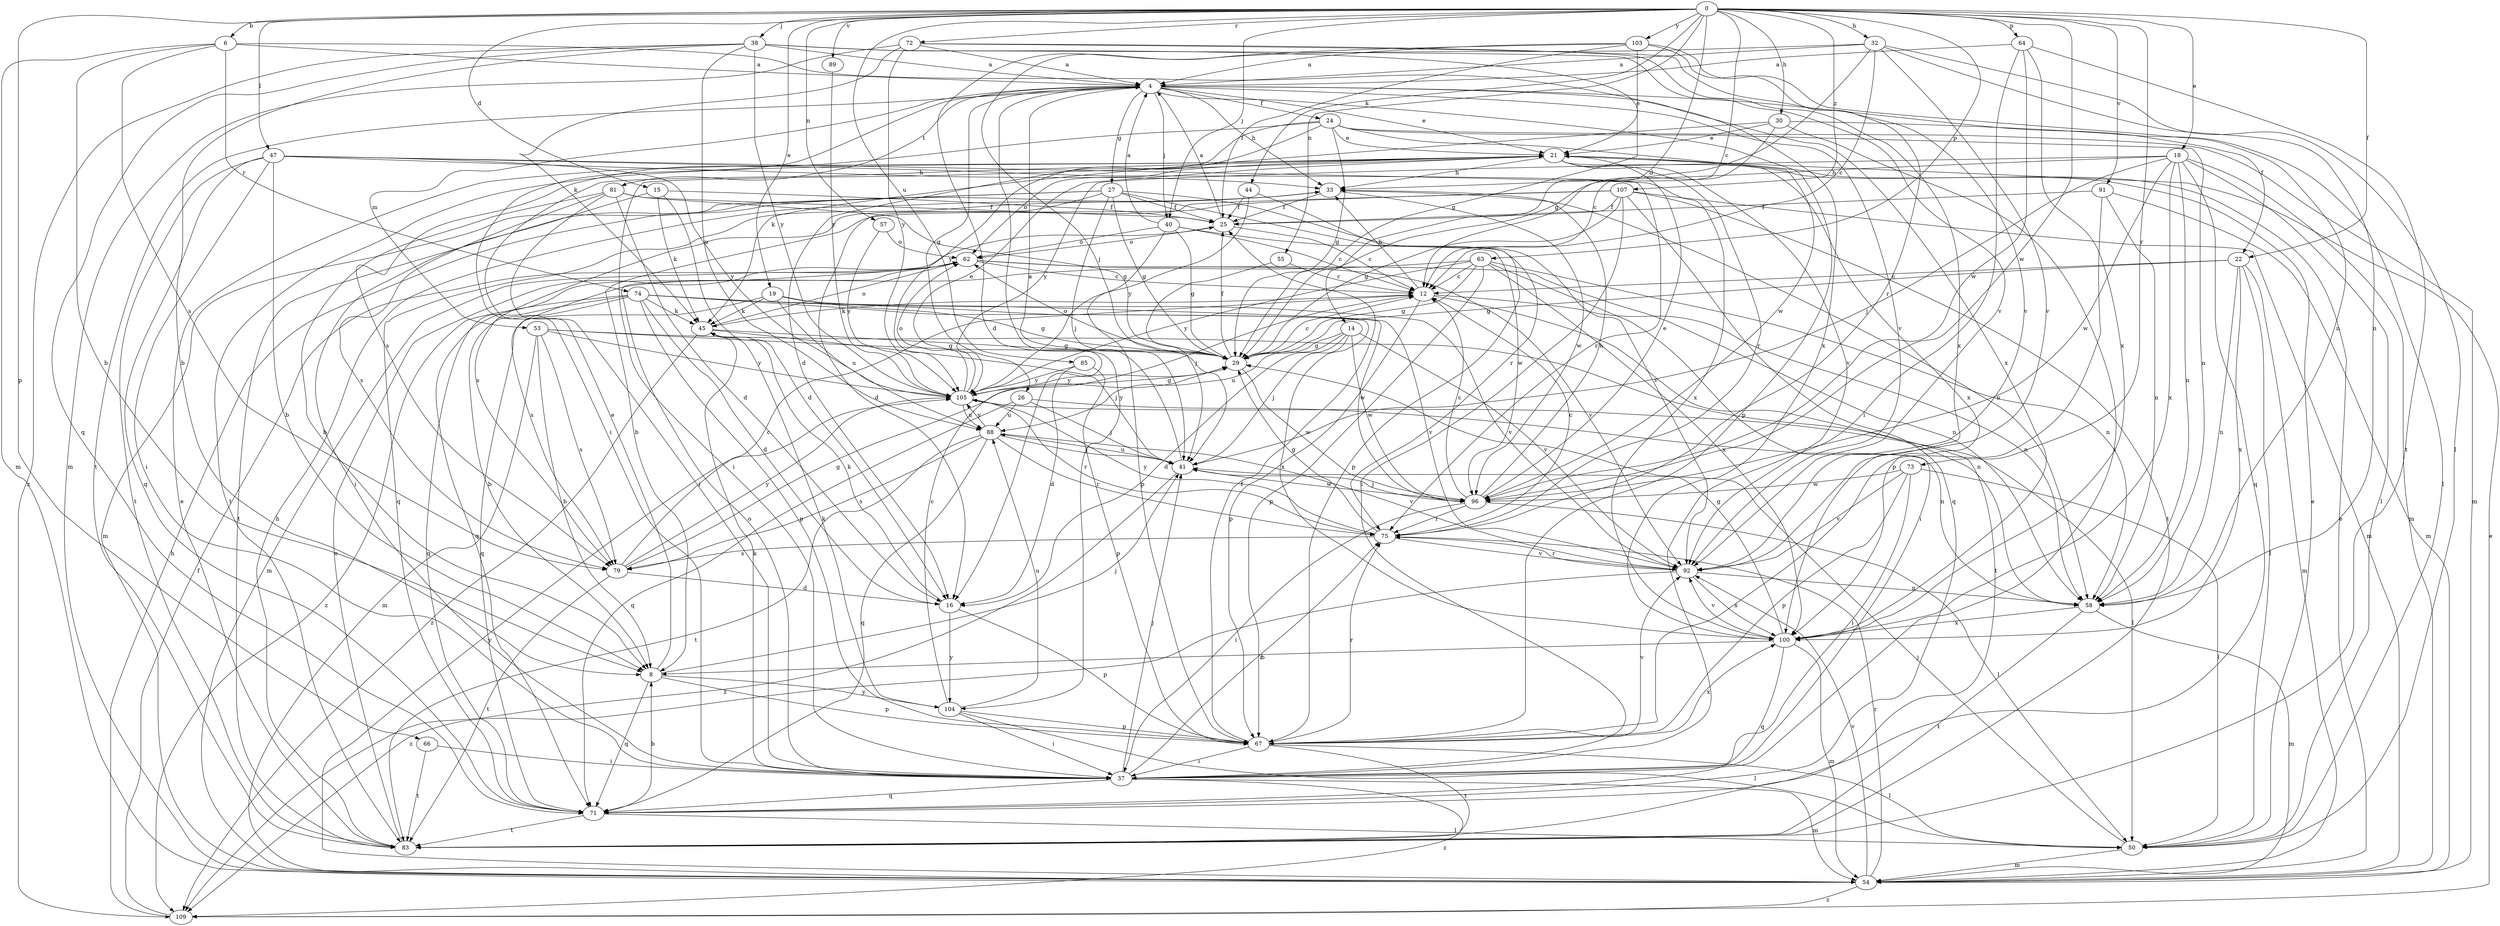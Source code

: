 strict digraph  {
0;
4;
6;
8;
12;
14;
15;
16;
18;
19;
21;
22;
24;
25;
26;
27;
29;
30;
32;
33;
37;
38;
40;
41;
44;
45;
47;
50;
53;
54;
55;
57;
58;
62;
63;
64;
66;
67;
71;
72;
73;
74;
75;
79;
81;
83;
85;
88;
89;
91;
92;
96;
100;
103;
104;
105;
107;
109;
0 -> 6  [label=b];
0 -> 12  [label=c];
0 -> 14  [label=d];
0 -> 15  [label=d];
0 -> 18  [label=e];
0 -> 19  [label=e];
0 -> 22  [label=f];
0 -> 30  [label=h];
0 -> 32  [label=h];
0 -> 38  [label=j];
0 -> 40  [label=j];
0 -> 44  [label=k];
0 -> 47  [label=l];
0 -> 55  [label=n];
0 -> 57  [label=n];
0 -> 63  [label=p];
0 -> 64  [label=p];
0 -> 66  [label=p];
0 -> 72  [label=r];
0 -> 73  [label=r];
0 -> 85  [label=u];
0 -> 89  [label=v];
0 -> 91  [label=v];
0 -> 96  [label=w];
0 -> 103  [label=y];
0 -> 107  [label=z];
4 -> 21  [label=e];
4 -> 22  [label=f];
4 -> 24  [label=f];
4 -> 26  [label=g];
4 -> 27  [label=g];
4 -> 33  [label=h];
4 -> 37  [label=i];
4 -> 40  [label=j];
4 -> 53  [label=m];
4 -> 67  [label=p];
4 -> 81  [label=t];
4 -> 83  [label=t];
4 -> 92  [label=v];
4 -> 100  [label=x];
4 -> 104  [label=y];
6 -> 4  [label=a];
6 -> 8  [label=b];
6 -> 54  [label=m];
6 -> 74  [label=r];
6 -> 79  [label=s];
6 -> 100  [label=x];
8 -> 21  [label=e];
8 -> 41  [label=j];
8 -> 67  [label=p];
8 -> 71  [label=q];
8 -> 104  [label=y];
12 -> 33  [label=h];
12 -> 45  [label=k];
12 -> 58  [label=n];
12 -> 67  [label=p];
12 -> 83  [label=t];
14 -> 16  [label=d];
14 -> 29  [label=g];
14 -> 41  [label=j];
14 -> 88  [label=u];
14 -> 92  [label=v];
14 -> 96  [label=w];
15 -> 16  [label=d];
15 -> 25  [label=f];
15 -> 37  [label=i];
15 -> 45  [label=k];
16 -> 45  [label=k];
16 -> 67  [label=p];
16 -> 104  [label=y];
18 -> 33  [label=h];
18 -> 41  [label=j];
18 -> 50  [label=l];
18 -> 54  [label=m];
18 -> 58  [label=n];
18 -> 71  [label=q];
18 -> 96  [label=w];
18 -> 100  [label=x];
18 -> 105  [label=y];
19 -> 29  [label=g];
19 -> 45  [label=k];
19 -> 71  [label=q];
19 -> 88  [label=u];
19 -> 92  [label=v];
21 -> 33  [label=h];
21 -> 37  [label=i];
21 -> 62  [label=o];
21 -> 75  [label=r];
21 -> 83  [label=t];
21 -> 92  [label=v];
21 -> 100  [label=x];
22 -> 12  [label=c];
22 -> 29  [label=g];
22 -> 50  [label=l];
22 -> 54  [label=m];
22 -> 58  [label=n];
22 -> 100  [label=x];
24 -> 16  [label=d];
24 -> 21  [label=e];
24 -> 29  [label=g];
24 -> 54  [label=m];
24 -> 58  [label=n];
24 -> 79  [label=s];
24 -> 96  [label=w];
24 -> 105  [label=y];
25 -> 4  [label=a];
25 -> 12  [label=c];
25 -> 62  [label=o];
26 -> 41  [label=j];
26 -> 58  [label=n];
26 -> 71  [label=q];
26 -> 88  [label=u];
27 -> 16  [label=d];
27 -> 25  [label=f];
27 -> 29  [label=g];
27 -> 41  [label=j];
27 -> 54  [label=m];
27 -> 75  [label=r];
27 -> 83  [label=t];
27 -> 92  [label=v];
29 -> 12  [label=c];
29 -> 25  [label=f];
29 -> 62  [label=o];
29 -> 96  [label=w];
29 -> 105  [label=y];
30 -> 12  [label=c];
30 -> 21  [label=e];
30 -> 37  [label=i];
30 -> 45  [label=k];
30 -> 50  [label=l];
32 -> 4  [label=a];
32 -> 12  [label=c];
32 -> 16  [label=d];
32 -> 29  [label=g];
32 -> 50  [label=l];
32 -> 58  [label=n];
32 -> 92  [label=v];
33 -> 25  [label=f];
33 -> 58  [label=n];
33 -> 71  [label=q];
33 -> 96  [label=w];
37 -> 41  [label=j];
37 -> 45  [label=k];
37 -> 54  [label=m];
37 -> 62  [label=o];
37 -> 71  [label=q];
37 -> 75  [label=r];
37 -> 109  [label=z];
38 -> 4  [label=a];
38 -> 8  [label=b];
38 -> 21  [label=e];
38 -> 71  [label=q];
38 -> 88  [label=u];
38 -> 92  [label=v];
38 -> 105  [label=y];
38 -> 109  [label=z];
40 -> 4  [label=a];
40 -> 12  [label=c];
40 -> 29  [label=g];
40 -> 62  [label=o];
40 -> 67  [label=p];
40 -> 96  [label=w];
41 -> 4  [label=a];
41 -> 88  [label=u];
41 -> 96  [label=w];
41 -> 109  [label=z];
44 -> 25  [label=f];
44 -> 67  [label=p];
44 -> 105  [label=y];
45 -> 29  [label=g];
45 -> 41  [label=j];
45 -> 62  [label=o];
45 -> 109  [label=z];
47 -> 8  [label=b];
47 -> 33  [label=h];
47 -> 37  [label=i];
47 -> 71  [label=q];
47 -> 75  [label=r];
47 -> 83  [label=t];
47 -> 100  [label=x];
47 -> 105  [label=y];
50 -> 21  [label=e];
50 -> 41  [label=j];
50 -> 54  [label=m];
53 -> 8  [label=b];
53 -> 29  [label=g];
53 -> 54  [label=m];
53 -> 58  [label=n];
53 -> 79  [label=s];
53 -> 105  [label=y];
54 -> 21  [label=e];
54 -> 75  [label=r];
54 -> 92  [label=v];
54 -> 105  [label=y];
54 -> 109  [label=z];
55 -> 12  [label=c];
55 -> 41  [label=j];
57 -> 62  [label=o];
57 -> 105  [label=y];
58 -> 54  [label=m];
58 -> 83  [label=t];
58 -> 100  [label=x];
62 -> 12  [label=c];
62 -> 54  [label=m];
62 -> 58  [label=n];
62 -> 71  [label=q];
62 -> 92  [label=v];
63 -> 12  [label=c];
63 -> 29  [label=g];
63 -> 37  [label=i];
63 -> 58  [label=n];
63 -> 67  [label=p];
63 -> 79  [label=s];
63 -> 100  [label=x];
63 -> 105  [label=y];
64 -> 4  [label=a];
64 -> 37  [label=i];
64 -> 83  [label=t];
64 -> 96  [label=w];
64 -> 100  [label=x];
66 -> 37  [label=i];
66 -> 83  [label=t];
67 -> 25  [label=f];
67 -> 37  [label=i];
67 -> 50  [label=l];
67 -> 75  [label=r];
67 -> 83  [label=t];
67 -> 92  [label=v];
67 -> 100  [label=x];
71 -> 8  [label=b];
71 -> 50  [label=l];
71 -> 83  [label=t];
72 -> 4  [label=a];
72 -> 45  [label=k];
72 -> 54  [label=m];
72 -> 92  [label=v];
72 -> 100  [label=x];
72 -> 105  [label=y];
73 -> 37  [label=i];
73 -> 50  [label=l];
73 -> 67  [label=p];
73 -> 92  [label=v];
73 -> 96  [label=w];
74 -> 8  [label=b];
74 -> 16  [label=d];
74 -> 45  [label=k];
74 -> 67  [label=p];
74 -> 71  [label=q];
74 -> 92  [label=v];
74 -> 96  [label=w];
74 -> 100  [label=x];
74 -> 109  [label=z];
75 -> 12  [label=c];
75 -> 29  [label=g];
75 -> 79  [label=s];
75 -> 92  [label=v];
75 -> 105  [label=y];
79 -> 12  [label=c];
79 -> 16  [label=d];
79 -> 29  [label=g];
79 -> 83  [label=t];
79 -> 105  [label=y];
81 -> 8  [label=b];
81 -> 16  [label=d];
81 -> 25  [label=f];
81 -> 29  [label=g];
81 -> 37  [label=i];
81 -> 79  [label=s];
83 -> 21  [label=e];
83 -> 33  [label=h];
83 -> 62  [label=o];
85 -> 16  [label=d];
85 -> 67  [label=p];
85 -> 105  [label=y];
88 -> 41  [label=j];
88 -> 71  [label=q];
88 -> 75  [label=r];
88 -> 79  [label=s];
88 -> 83  [label=t];
88 -> 92  [label=v];
88 -> 105  [label=y];
89 -> 105  [label=y];
91 -> 25  [label=f];
91 -> 54  [label=m];
91 -> 58  [label=n];
91 -> 67  [label=p];
92 -> 58  [label=n];
92 -> 75  [label=r];
92 -> 100  [label=x];
92 -> 109  [label=z];
96 -> 12  [label=c];
96 -> 21  [label=e];
96 -> 33  [label=h];
96 -> 37  [label=i];
96 -> 41  [label=j];
96 -> 50  [label=l];
96 -> 75  [label=r];
100 -> 8  [label=b];
100 -> 29  [label=g];
100 -> 54  [label=m];
100 -> 71  [label=q];
100 -> 92  [label=v];
103 -> 4  [label=a];
103 -> 25  [label=f];
103 -> 29  [label=g];
103 -> 41  [label=j];
103 -> 58  [label=n];
103 -> 75  [label=r];
104 -> 12  [label=c];
104 -> 37  [label=i];
104 -> 45  [label=k];
104 -> 50  [label=l];
104 -> 67  [label=p];
104 -> 88  [label=u];
105 -> 21  [label=e];
105 -> 29  [label=g];
105 -> 50  [label=l];
105 -> 62  [label=o];
105 -> 75  [label=r];
105 -> 88  [label=u];
107 -> 8  [label=b];
107 -> 25  [label=f];
107 -> 29  [label=g];
107 -> 37  [label=i];
107 -> 54  [label=m];
107 -> 71  [label=q];
107 -> 79  [label=s];
107 -> 83  [label=t];
109 -> 21  [label=e];
109 -> 25  [label=f];
109 -> 33  [label=h];
}
